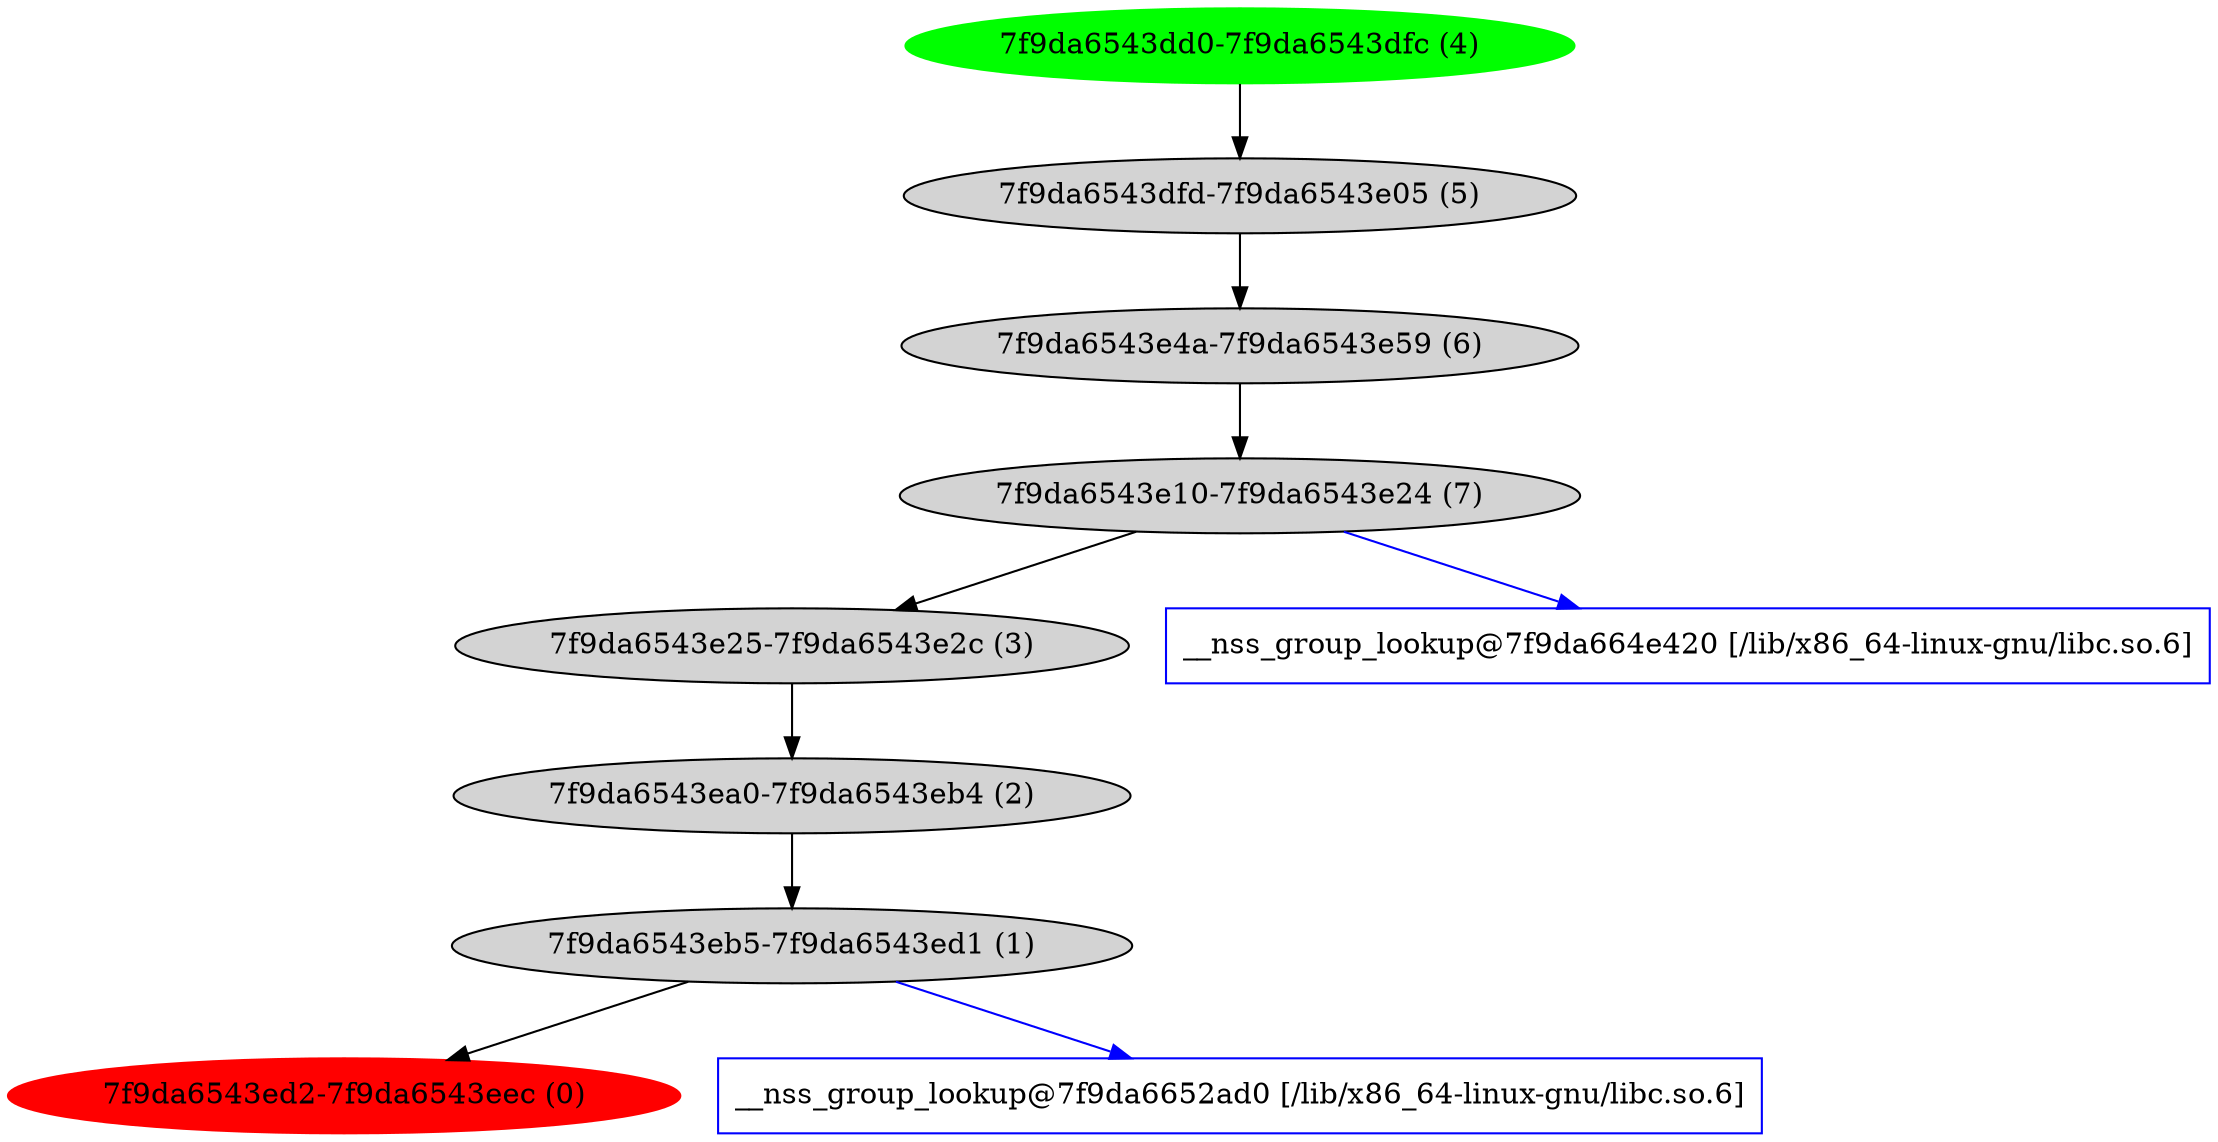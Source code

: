 digraph G {
   bb_7f9da6543ed2 [label="7f9da6543ed2-7f9da6543eec (0)", color="red" style=filled];
   bb_7f9da6543eb5 [label="7f9da6543eb5-7f9da6543ed1 (1)" style=filled];
   bb_7f9da6543ea0 [label="7f9da6543ea0-7f9da6543eb4 (2)" style=filled];
   bb_7f9da6543e25 [label="7f9da6543e25-7f9da6543e2c (3)" style=filled];
   bb_7f9da6543dd0 [label="7f9da6543dd0-7f9da6543dfc (4)", color="green" style=filled];
   bb_7f9da6543dfd [label="7f9da6543dfd-7f9da6543e05 (5)" style=filled];
   bb_7f9da6543e4a [label="7f9da6543e4a-7f9da6543e59 (6)" style=filled];
   bb_7f9da6543e10 [label="7f9da6543e10-7f9da6543e24 (7)" style=filled];
   func_7f9da664e420 [label="__nss_group_lookup@7f9da664e420 [/lib/x86_64-linux-gnu/libc.so.6]", color=blue, shape=rectangle,URL="7f9da664e420.svg"];
   func_7f9da6652ad0 [label="__nss_group_lookup@7f9da6652ad0 [/lib/x86_64-linux-gnu/libc.so.6]", color=blue, shape=rectangle,URL="7f9da6652ad0.svg"];
   bb_7f9da6543e10 -> func_7f9da664e420 [color=blue];
   bb_7f9da6543eb5 -> func_7f9da6652ad0 [color=blue];
   bb_7f9da6543dd0 -> bb_7f9da6543dfd;
   bb_7f9da6543dfd -> bb_7f9da6543e4a;
   bb_7f9da6543e4a -> bb_7f9da6543e10;
   bb_7f9da6543e10 -> bb_7f9da6543e25;
   bb_7f9da6543e25 -> bb_7f9da6543ea0;
   bb_7f9da6543ea0 -> bb_7f9da6543eb5;
   bb_7f9da6543eb5 -> bb_7f9da6543ed2;
}